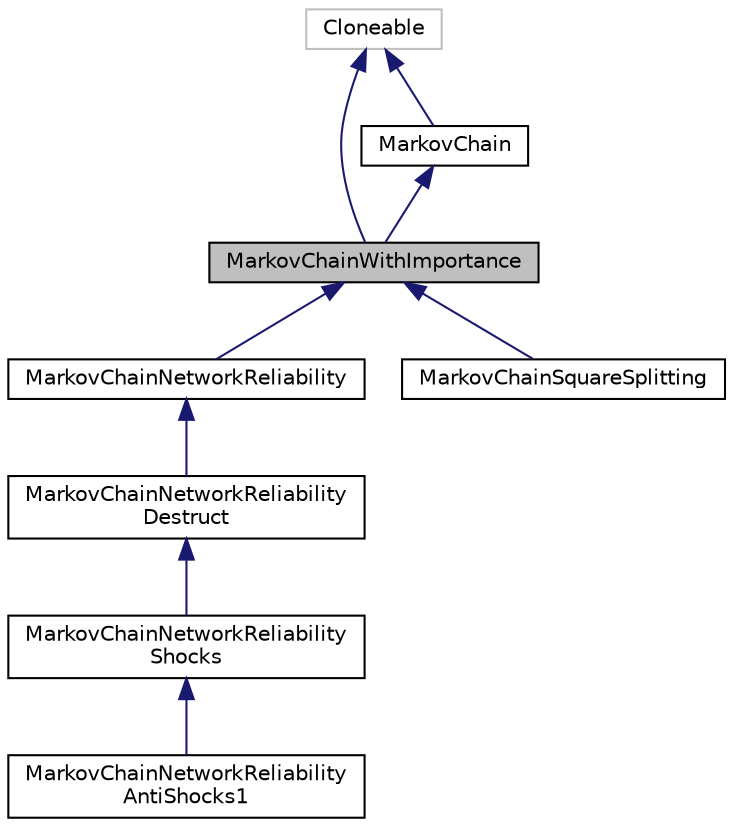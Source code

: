 digraph "MarkovChainWithImportance"
{
 // INTERACTIVE_SVG=YES
  bgcolor="transparent";
  edge [fontname="Helvetica",fontsize="10",labelfontname="Helvetica",labelfontsize="10"];
  node [fontname="Helvetica",fontsize="10",shape=record];
  Node0 [label="MarkovChainWithImportance",height=0.2,width=0.4,color="black", fillcolor="grey75", style="filled", fontcolor="black"];
  Node1 -> Node0 [dir="back",color="midnightblue",fontsize="10",style="solid",fontname="Helvetica"];
  Node1 [label="MarkovChain",height=0.2,width=0.4,color="black",URL="$d1/df2/classumontreal_1_1ssj_1_1markovchainrqmc_1_1MarkovChain.html",tooltip="This class defines a generic Markov chain and provides basic tools to simulate it for a given number ..."];
  Node2 -> Node1 [dir="back",color="midnightblue",fontsize="10",style="solid",fontname="Helvetica"];
  Node2 [label="Cloneable",height=0.2,width=0.4,color="grey75"];
  Node2 -> Node0 [dir="back",color="midnightblue",fontsize="10",style="solid",fontname="Helvetica"];
  Node0 -> Node3 [dir="back",color="midnightblue",fontsize="10",style="solid",fontname="Helvetica"];
  Node3 [label="MarkovChainNetworkReliability",height=0.2,width=0.4,color="black",URL="$dd/d62/classumontreal_1_1ssj_1_1networks_1_1staticreliability_1_1MarkovChainNetworkReliability.html",tooltip="Extends the class MarkovChainWithImportance. "];
  Node3 -> Node4 [dir="back",color="midnightblue",fontsize="10",style="solid",fontname="Helvetica"];
  Node4 [label="MarkovChainNetworkReliability\lDestruct",height=0.2,width=0.4,color="black",URL="$d9/def/classumontreal_1_1ssj_1_1networks_1_1staticreliability_1_1MarkovChainNetworkReliabilityDestruct.html",tooltip="Implements one step of the Markov chain for the destructive schema. "];
  Node4 -> Node5 [dir="back",color="midnightblue",fontsize="10",style="solid",fontname="Helvetica"];
  Node5 [label="MarkovChainNetworkReliability\lShocks",height=0.2,width=0.4,color="black",URL="$d3/d7c/classumontreal_1_1ssj_1_1networks_1_1staticreliability_1_1MarkovChainNetworkReliabilityShocks.html",tooltip="Implements one step of the Markov chain for the destructive schema with shocks. "];
  Node5 -> Node6 [dir="back",color="midnightblue",fontsize="10",style="solid",fontname="Helvetica"];
  Node6 [label="MarkovChainNetworkReliability\lAntiShocks1",height=0.2,width=0.4,color="black",URL="$d5/d91/classumontreal_1_1ssj_1_1networks_1_1staticreliability_1_1MarkovChainNetworkReliabilityAntiShocks1.html",tooltip="Implements one step of the Markov chain for the schema with anti-shocks, using the anti-rates mu_j = ..."];
  Node0 -> Node7 [dir="back",color="midnightblue",fontsize="10",style="solid",fontname="Helvetica"];
  Node7 [label="MarkovChainSquareSplitting",height=0.2,width=0.4,color="black",URL="$d3/d2e/classumontreal_1_1ssj_1_1splitting_1_1MarkovChainSquareSplitting.html"];
}
